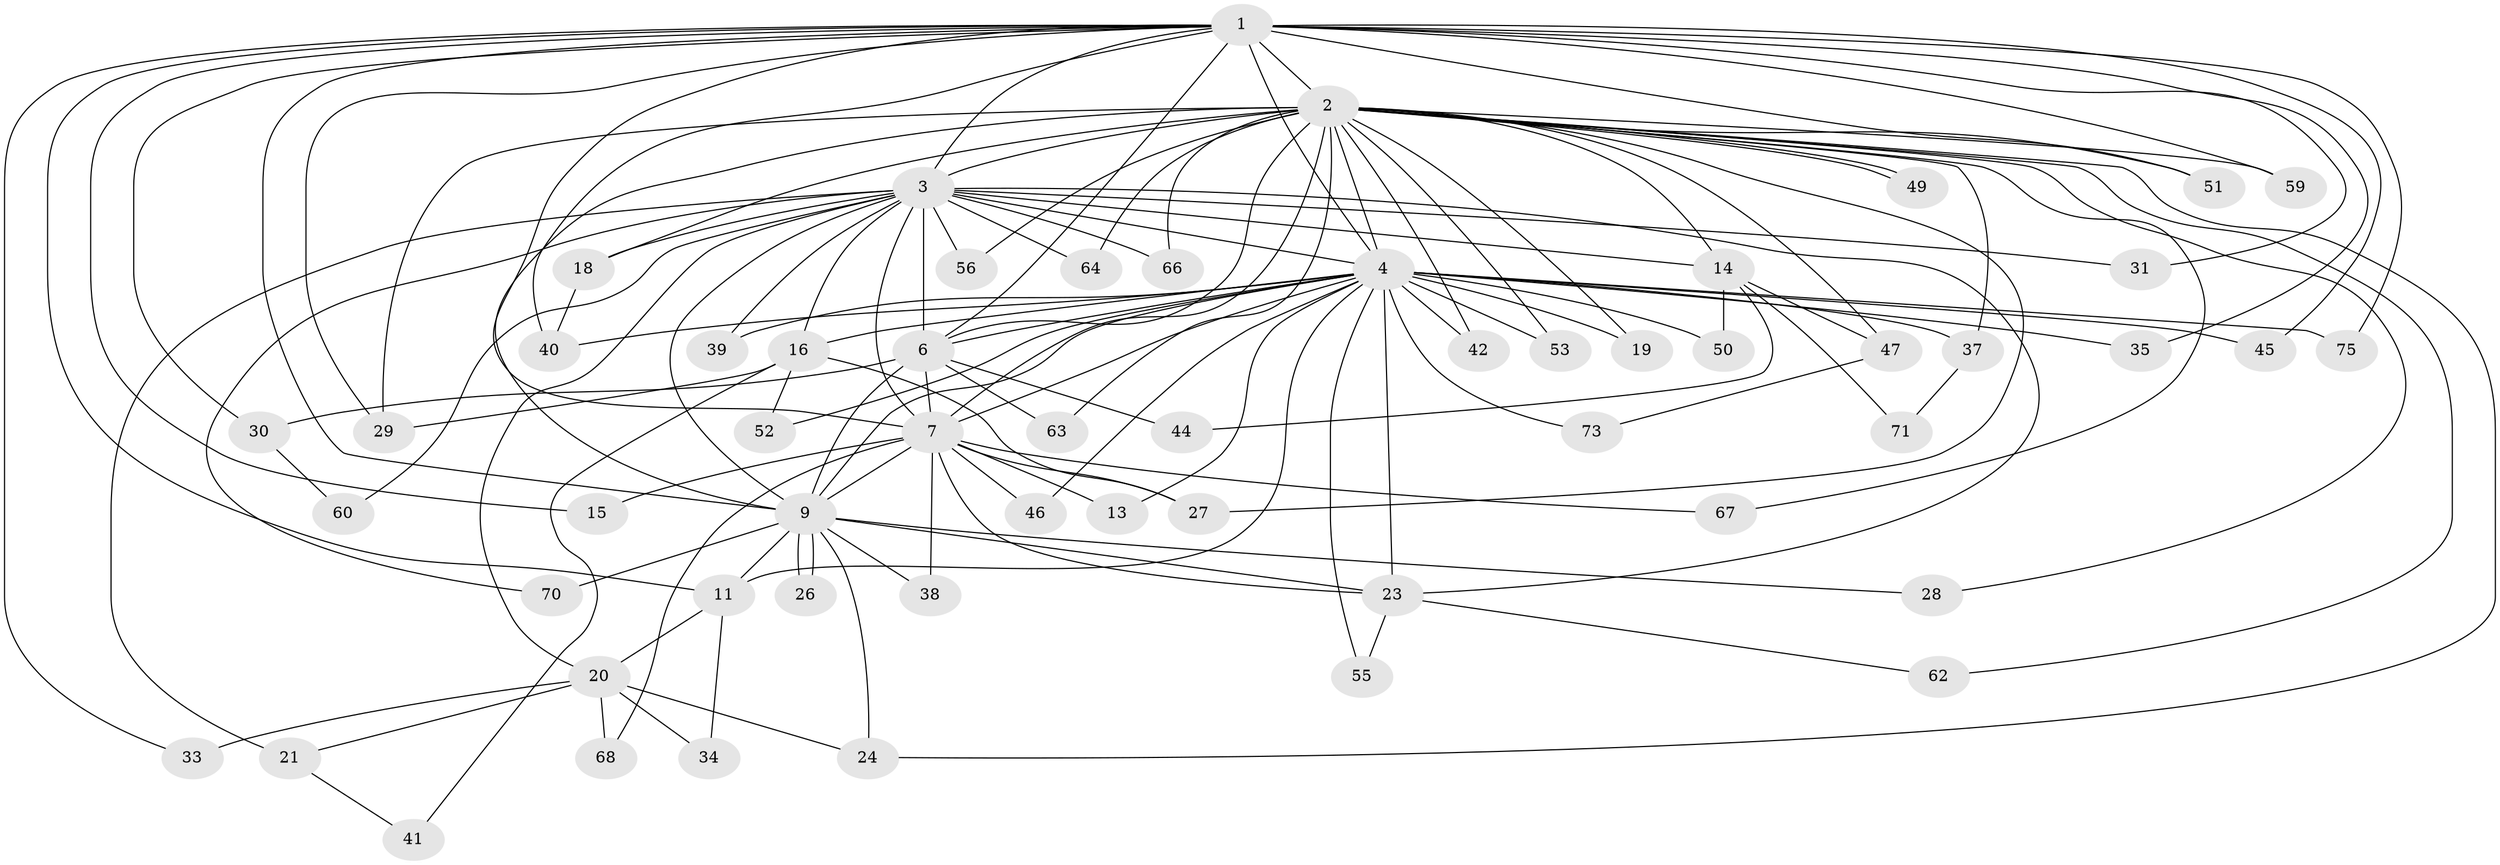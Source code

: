 // original degree distribution, {21: 0.013157894736842105, 20: 0.02631578947368421, 16: 0.013157894736842105, 23: 0.013157894736842105, 14: 0.013157894736842105, 17: 0.02631578947368421, 18: 0.02631578947368421, 5: 0.02631578947368421, 4: 0.07894736842105263, 2: 0.6052631578947368, 6: 0.013157894736842105, 3: 0.13157894736842105, 8: 0.013157894736842105}
// Generated by graph-tools (version 1.1) at 2025/10/02/27/25 16:10:59]
// undirected, 56 vertices, 126 edges
graph export_dot {
graph [start="1"]
  node [color=gray90,style=filled];
  1 [super="+12"];
  2 [super="+5"];
  3 [super="+8"];
  4 [super="+10"];
  6 [super="+32"];
  7 [super="+57"];
  9 [super="+74"];
  11 [super="+17"];
  13;
  14 [super="+58"];
  15;
  16 [super="+25"];
  18;
  19;
  20 [super="+22"];
  21 [super="+72"];
  23 [super="+36"];
  24 [super="+65"];
  26;
  27 [super="+54"];
  28;
  29 [super="+61"];
  30 [super="+48"];
  31 [super="+43"];
  33;
  34;
  35;
  37;
  38;
  39;
  40 [super="+69"];
  41;
  42;
  44;
  45;
  46;
  47;
  49;
  50;
  51;
  52;
  53;
  55;
  56;
  59;
  60;
  62;
  63 [super="+76"];
  64;
  66;
  67;
  68;
  70;
  71;
  73;
  75;
  1 -- 2 [weight=3];
  1 -- 3 [weight=2];
  1 -- 4 [weight=2];
  1 -- 6;
  1 -- 7;
  1 -- 9;
  1 -- 11;
  1 -- 15;
  1 -- 29;
  1 -- 30;
  1 -- 31 [weight=2];
  1 -- 35;
  1 -- 45;
  1 -- 51;
  1 -- 59;
  1 -- 75;
  1 -- 40;
  1 -- 33;
  2 -- 3 [weight=4];
  2 -- 4 [weight=4];
  2 -- 6 [weight=2];
  2 -- 7 [weight=2];
  2 -- 9 [weight=3];
  2 -- 37;
  2 -- 49;
  2 -- 49;
  2 -- 51;
  2 -- 56;
  2 -- 62;
  2 -- 64;
  2 -- 67;
  2 -- 66;
  2 -- 14 [weight=2];
  2 -- 18;
  2 -- 19;
  2 -- 27;
  2 -- 28;
  2 -- 42;
  2 -- 47;
  2 -- 53;
  2 -- 59;
  2 -- 63 [weight=2];
  2 -- 24;
  2 -- 29;
  3 -- 4 [weight=4];
  3 -- 6 [weight=2];
  3 -- 7 [weight=2];
  3 -- 9 [weight=2];
  3 -- 14;
  3 -- 18;
  3 -- 31;
  3 -- 60;
  3 -- 66;
  3 -- 70;
  3 -- 64;
  3 -- 16;
  3 -- 20 [weight=2];
  3 -- 21 [weight=2];
  3 -- 23;
  3 -- 39;
  3 -- 56;
  4 -- 6 [weight=3];
  4 -- 7 [weight=2];
  4 -- 9 [weight=2];
  4 -- 13;
  4 -- 19;
  4 -- 37;
  4 -- 42;
  4 -- 45;
  4 -- 53;
  4 -- 55;
  4 -- 75;
  4 -- 23;
  4 -- 16;
  4 -- 35;
  4 -- 39;
  4 -- 73;
  4 -- 46;
  4 -- 50;
  4 -- 52;
  4 -- 40;
  4 -- 11;
  6 -- 7;
  6 -- 9;
  6 -- 30 [weight=2];
  6 -- 44;
  6 -- 63;
  7 -- 9;
  7 -- 13;
  7 -- 15;
  7 -- 27;
  7 -- 38;
  7 -- 46;
  7 -- 67;
  7 -- 68;
  7 -- 23;
  9 -- 11;
  9 -- 23;
  9 -- 24;
  9 -- 26;
  9 -- 26;
  9 -- 28;
  9 -- 38;
  9 -- 70;
  11 -- 20;
  11 -- 34;
  14 -- 44;
  14 -- 47;
  14 -- 50;
  14 -- 71;
  16 -- 41;
  16 -- 52;
  16 -- 27;
  16 -- 29;
  18 -- 40;
  20 -- 21;
  20 -- 24;
  20 -- 33;
  20 -- 34;
  20 -- 68;
  21 -- 41;
  23 -- 55;
  23 -- 62;
  30 -- 60;
  37 -- 71;
  47 -- 73;
}
